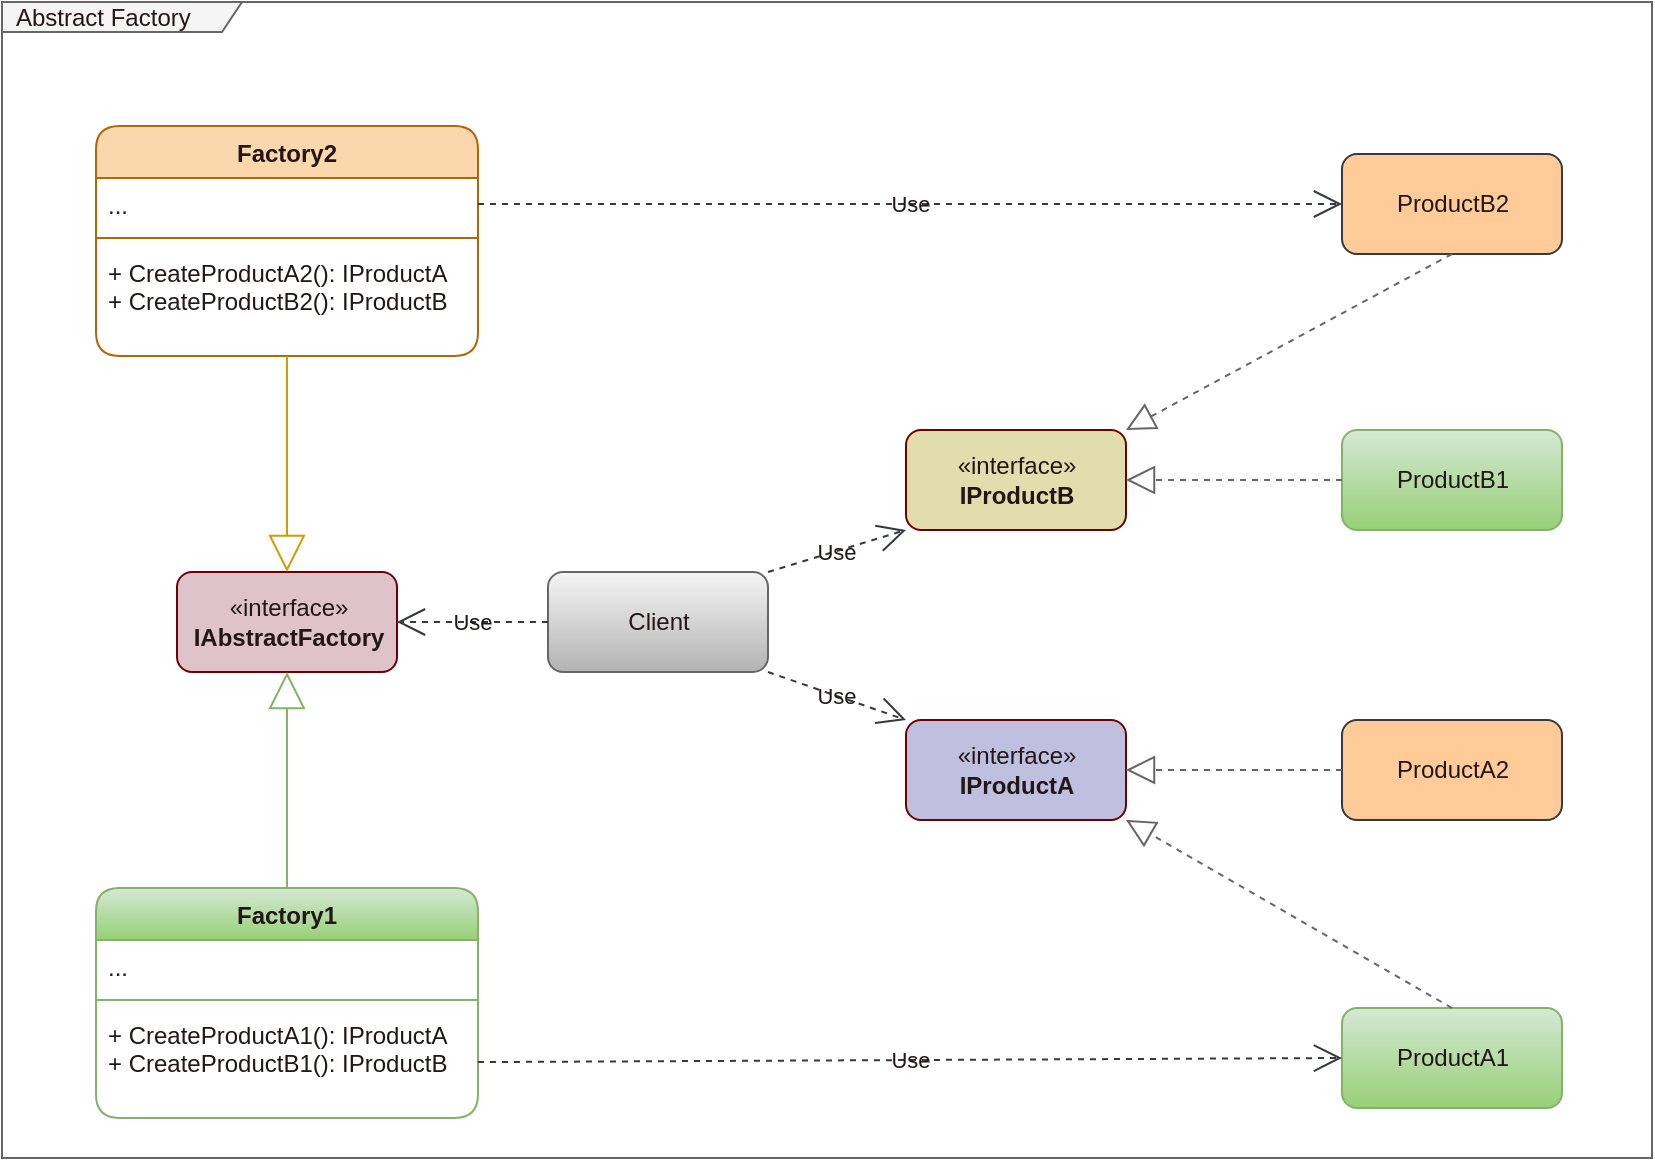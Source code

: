 <mxfile>
    <diagram id="sUUaPduqyuZYLTc3TDkt" name="1-AbstractFactory">
        <mxGraphModel dx="593" dy="540" grid="0" gridSize="10" guides="1" tooltips="1" connect="1" arrows="1" fold="1" page="1" pageScale="1" pageWidth="827" pageHeight="583" background="#ffffff" math="0" shadow="0">
            <root>
                <mxCell id="0"/>
                <mxCell id="1" parent="0"/>
                <mxCell id="35" value="" style="group;fontColor=#221616;labelBackgroundColor=none;strokeColor=none;fillColor=none;" parent="1" vertex="1" connectable="0">
                    <mxGeometry x="1" y="2" width="825" height="578" as="geometry"/>
                </mxCell>
                <mxCell id="15" value="&lt;span style=&quot;&quot;&gt;Abstract Factory&lt;/span&gt;" style="shape=umlFrame;whiteSpace=wrap;html=1;width=120;height=15;boundedLbl=1;verticalAlign=middle;align=left;spacingLeft=5;swimlaneLine=0;fontColor=#221616;shadow=0;fillColor=#f5f5f5;strokeColor=#666666;rounded=1;labelBackgroundColor=none;" parent="35" vertex="1">
                    <mxGeometry width="825.0" height="578" as="geometry"/>
                </mxCell>
                <mxCell id="36" value="«interface»&lt;br&gt;&lt;b&gt;IAbstractFactory&lt;/b&gt;" style="html=1;fillColor=#dfc3ca;fontColor=#221616;strokeColor=#6F0000;labelBackgroundColor=none;rounded=1;" parent="35" vertex="1">
                    <mxGeometry x="87.5" y="285" width="110" height="50" as="geometry"/>
                </mxCell>
                <mxCell id="38" value="«interface»&lt;br&gt;&lt;b&gt;IProductA&lt;/b&gt;" style="html=1;fillColor=#bfc0df;fontColor=#221616;strokeColor=#6F0000;labelBackgroundColor=none;rounded=1;" parent="35" vertex="1">
                    <mxGeometry x="452" y="359" width="110" height="50" as="geometry"/>
                </mxCell>
                <mxCell id="37" value="«interface»&lt;br&gt;&lt;b&gt;IProductB&lt;/b&gt;" style="html=1;fillColor=#e1ddad;fontColor=#221616;strokeColor=#6F0000;labelBackgroundColor=none;rounded=1;" parent="35" vertex="1">
                    <mxGeometry x="452" y="214" width="110" height="50" as="geometry"/>
                </mxCell>
                <mxCell id="39" value="Client" style="html=1;labelBackgroundColor=none;fillColor=#f5f5f5;gradientColor=#b3b3b3;strokeColor=#666666;fontColor=#221616;rounded=1;" parent="35" vertex="1">
                    <mxGeometry x="273" y="285" width="110" height="50" as="geometry"/>
                </mxCell>
                <mxCell id="41" value="Use" style="endArrow=open;endSize=12;dashed=1;html=1;strokeColor=#36393d;exitX=0;exitY=0.5;exitDx=0;exitDy=0;fillColor=#eeeeee;fontColor=#221616;labelBackgroundColor=none;" parent="35" source="39" target="36" edge="1">
                    <mxGeometry width="160" relative="1" as="geometry">
                        <mxPoint x="362" y="260" as="sourcePoint"/>
                        <mxPoint x="522" y="260" as="targetPoint"/>
                    </mxGeometry>
                </mxCell>
                <mxCell id="44" value="Use" style="endArrow=open;endSize=12;dashed=1;html=1;strokeColor=#36393d;fillColor=#eeeeee;entryX=0;entryY=1;entryDx=0;entryDy=0;exitX=1;exitY=0;exitDx=0;exitDy=0;fontColor=#221616;labelBackgroundColor=none;" parent="35" source="39" target="37" edge="1">
                    <mxGeometry width="160" relative="1" as="geometry">
                        <mxPoint x="642" y="185" as="sourcePoint"/>
                        <mxPoint x="221" y="258" as="targetPoint"/>
                    </mxGeometry>
                </mxCell>
                <mxCell id="45" value="Factory1" style="swimlane;fontStyle=1;align=center;verticalAlign=top;childLayout=stackLayout;horizontal=1;startSize=26;horizontalStack=0;resizeParent=1;resizeParentMax=0;resizeLast=0;collapsible=1;marginBottom=0;labelBackgroundColor=none;labelBorderColor=none;fillColor=#d5e8d4;strokeColor=#82b366;gradientColor=#97d077;fontColor=#221616;rounded=1;" parent="35" vertex="1">
                    <mxGeometry x="47" y="443" width="191" height="115" as="geometry"/>
                </mxCell>
                <mxCell id="46" value="..." style="text;strokeColor=none;fillColor=none;align=left;verticalAlign=top;spacingLeft=4;spacingRight=4;overflow=hidden;rotatable=0;points=[[0,0.5],[1,0.5]];portConstraint=eastwest;labelBackgroundColor=none;labelBorderColor=none;fontColor=#221616;" parent="45" vertex="1">
                    <mxGeometry y="26" width="191" height="26" as="geometry"/>
                </mxCell>
                <mxCell id="47" value="" style="line;strokeWidth=1;fillColor=none;align=left;verticalAlign=middle;spacingTop=-1;spacingLeft=3;spacingRight=3;rotatable=0;labelPosition=right;points=[];portConstraint=eastwest;strokeColor=inherit;fontColor=#221616;labelBackgroundColor=none;" parent="45" vertex="1">
                    <mxGeometry y="52" width="191" height="8" as="geometry"/>
                </mxCell>
                <mxCell id="48" value="+ CreateProductA1(): IProductA&#10;+ CreateProductB1(): IProductB" style="text;strokeColor=none;fillColor=none;align=left;verticalAlign=top;spacingLeft=4;spacingRight=4;overflow=hidden;rotatable=0;points=[[0,0.5],[1,0.5]];portConstraint=eastwest;fontColor=#221616;labelBackgroundColor=none;" parent="45" vertex="1">
                    <mxGeometry y="60" width="191" height="55" as="geometry"/>
                </mxCell>
                <mxCell id="43" value="Use" style="endArrow=open;endSize=12;dashed=1;html=1;strokeColor=#36393d;fillColor=#eeeeee;entryX=0;entryY=0;entryDx=0;entryDy=0;exitX=1;exitY=1;exitDx=0;exitDy=0;fontColor=#221616;labelBackgroundColor=none;" parent="35" source="39" target="38" edge="1">
                    <mxGeometry width="160" relative="1" as="geometry">
                        <mxPoint x="667" y="239" as="sourcePoint"/>
                        <mxPoint x="211" y="248" as="targetPoint"/>
                    </mxGeometry>
                </mxCell>
                <mxCell id="49" value="Factory2" style="swimlane;fontStyle=1;align=center;verticalAlign=top;childLayout=stackLayout;horizontal=1;startSize=26;horizontalStack=0;resizeParent=1;resizeParentMax=0;resizeLast=0;collapsible=1;marginBottom=0;labelBackgroundColor=none;labelBorderColor=none;fillColor=#fad7ac;strokeColor=#b46504;fontColor=#221616;rounded=1;" parent="35" vertex="1">
                    <mxGeometry x="47" y="62" width="191" height="115" as="geometry"/>
                </mxCell>
                <mxCell id="50" value="..." style="text;strokeColor=none;fillColor=none;align=left;verticalAlign=top;spacingLeft=4;spacingRight=4;overflow=hidden;rotatable=0;points=[[0,0.5],[1,0.5]];portConstraint=eastwest;labelBackgroundColor=none;labelBorderColor=none;fontColor=#221616;" parent="49" vertex="1">
                    <mxGeometry y="26" width="191" height="26" as="geometry"/>
                </mxCell>
                <mxCell id="51" value="" style="line;strokeWidth=1;fillColor=none;align=left;verticalAlign=middle;spacingTop=-1;spacingLeft=3;spacingRight=3;rotatable=0;labelPosition=right;points=[];portConstraint=eastwest;strokeColor=inherit;fontColor=#221616;labelBackgroundColor=none;" parent="49" vertex="1">
                    <mxGeometry y="52" width="191" height="8" as="geometry"/>
                </mxCell>
                <mxCell id="52" value="+ CreateProductA2(): IProductA&#10;+ CreateProductB2(): IProductB" style="text;strokeColor=none;fillColor=none;align=left;verticalAlign=top;spacingLeft=4;spacingRight=4;overflow=hidden;rotatable=0;points=[[0,0.5],[1,0.5]];portConstraint=eastwest;fontColor=#221616;labelBackgroundColor=none;" parent="49" vertex="1">
                    <mxGeometry y="60" width="191" height="55" as="geometry"/>
                </mxCell>
                <mxCell id="54" value="" style="endArrow=block;endSize=16;endFill=0;html=1;shadow=0;swimlaneLine=0;fontColor=#221616;labelBackgroundColor=none;fillColor=#ffe6cc;strokeColor=#d79b00;entryX=0.5;entryY=0;entryDx=0;entryDy=0;" parent="35" source="52" target="36" edge="1">
                    <mxGeometry width="160" relative="1" as="geometry">
                        <mxPoint x="223.858" y="197.57" as="sourcePoint"/>
                        <mxPoint x="266.592" y="259.97" as="targetPoint"/>
                    </mxGeometry>
                </mxCell>
                <mxCell id="55" value="" style="endArrow=block;endSize=16;endFill=0;html=1;exitX=0.5;exitY=0;exitDx=0;exitDy=0;shadow=0;swimlaneLine=0;fontColor=#221616;labelBackgroundColor=none;fillColor=#d5e8d4;strokeColor=#82b366;entryX=0.5;entryY=1;entryDx=0;entryDy=0;gradientColor=#97d077;" parent="35" source="45" target="36" edge="1">
                    <mxGeometry width="160" relative="1" as="geometry">
                        <mxPoint x="107.806" y="186.12" as="sourcePoint"/>
                        <mxPoint x="136.529" y="223" as="targetPoint"/>
                    </mxGeometry>
                </mxCell>
                <mxCell id="56" value="ProductB1" style="html=1;labelBackgroundColor=none;labelBorderColor=none;fillColor=#d5e8d4;gradientColor=#97d077;strokeColor=#82b366;fontColor=#221616;rounded=1;" parent="35" vertex="1">
                    <mxGeometry x="670" y="214" width="110" height="50" as="geometry"/>
                </mxCell>
                <mxCell id="57" value="ProductA1" style="html=1;labelBackgroundColor=none;labelBorderColor=none;fillColor=#d5e8d4;gradientColor=#97d077;strokeColor=#82b366;fontColor=#221616;rounded=1;" parent="35" vertex="1">
                    <mxGeometry x="670" y="503" width="110" height="50" as="geometry"/>
                </mxCell>
                <mxCell id="58" value="ProductB2" style="html=1;labelBackgroundColor=none;labelBorderColor=none;fillColor=#ffcc99;strokeColor=#36393d;fontColor=#221616;rounded=1;" parent="35" vertex="1">
                    <mxGeometry x="670" y="76" width="110" height="50" as="geometry"/>
                </mxCell>
                <mxCell id="59" value="ProductA2" style="html=1;labelBackgroundColor=none;labelBorderColor=none;fillColor=#ffcc99;strokeColor=#36393d;fontColor=#221616;rounded=1;" parent="35" vertex="1">
                    <mxGeometry x="670" y="359" width="110" height="50" as="geometry"/>
                </mxCell>
                <mxCell id="60" value="" style="endArrow=block;dashed=1;endFill=0;endSize=12;html=1;strokeColor=#666666;fontColor=#221616;fillColor=#f5f5f5;gradientColor=#b3b3b3;entryX=1;entryY=0.5;entryDx=0;entryDy=0;exitX=0;exitY=0.5;exitDx=0;exitDy=0;labelBackgroundColor=none;" parent="35" source="56" target="37" edge="1">
                    <mxGeometry width="160" relative="1" as="geometry">
                        <mxPoint x="358" y="143" as="sourcePoint"/>
                        <mxPoint x="518" y="143" as="targetPoint"/>
                    </mxGeometry>
                </mxCell>
                <mxCell id="61" value="" style="endArrow=block;dashed=1;endFill=0;endSize=12;html=1;strokeColor=#666666;fontColor=#221616;fillColor=#f5f5f5;gradientColor=#b3b3b3;exitX=0;exitY=0.5;exitDx=0;exitDy=0;entryX=1;entryY=0.5;entryDx=0;entryDy=0;labelBackgroundColor=none;" parent="35" source="59" target="38" edge="1">
                    <mxGeometry width="160" relative="1" as="geometry">
                        <mxPoint x="368" y="153" as="sourcePoint"/>
                        <mxPoint x="528" y="153" as="targetPoint"/>
                    </mxGeometry>
                </mxCell>
                <mxCell id="62" value="" style="endArrow=block;dashed=1;endFill=0;endSize=12;html=1;strokeColor=#666666;fontColor=#221616;fillColor=#f5f5f5;gradientColor=#b3b3b3;entryX=1;entryY=1;entryDx=0;entryDy=0;exitX=0.5;exitY=0;exitDx=0;exitDy=0;labelBackgroundColor=none;" parent="35" source="57" target="38" edge="1">
                    <mxGeometry width="160" relative="1" as="geometry">
                        <mxPoint x="368" y="153" as="sourcePoint"/>
                        <mxPoint x="528" y="153" as="targetPoint"/>
                    </mxGeometry>
                </mxCell>
                <mxCell id="63" value="" style="endArrow=block;dashed=1;endFill=0;endSize=12;html=1;strokeColor=#666666;fontColor=#221616;fillColor=#f5f5f5;gradientColor=#b3b3b3;entryX=1;entryY=0;entryDx=0;entryDy=0;exitX=0.5;exitY=1;exitDx=0;exitDy=0;labelBackgroundColor=none;" parent="35" source="58" target="37" edge="1">
                    <mxGeometry width="160" relative="1" as="geometry">
                        <mxPoint x="680" y="451" as="sourcePoint"/>
                        <mxPoint x="559" y="283" as="targetPoint"/>
                    </mxGeometry>
                </mxCell>
                <mxCell id="64" value="Use" style="endArrow=open;endSize=12;dashed=1;html=1;strokeColor=#36393d;fillColor=#ffcc99;entryX=0;entryY=0.5;entryDx=0;entryDy=0;exitX=1;exitY=0.5;exitDx=0;exitDy=0;fontColor=#221616;labelBackgroundColor=none;" parent="35" source="50" target="58" edge="1">
                    <mxGeometry width="160" relative="1" as="geometry">
                        <mxPoint x="393" y="295" as="sourcePoint"/>
                        <mxPoint x="462" y="278" as="targetPoint"/>
                    </mxGeometry>
                </mxCell>
                <mxCell id="65" value="Use" style="endArrow=open;endSize=12;dashed=1;html=1;strokeColor=#36393d;fillColor=#cdeb8b;entryX=0;entryY=0.5;entryDx=0;entryDy=0;fontColor=#221616;labelBackgroundColor=none;" parent="35" source="48" target="57" edge="1">
                    <mxGeometry width="160" relative="1" as="geometry">
                        <mxPoint x="248" y="159.5" as="sourcePoint"/>
                        <mxPoint x="680" y="97" as="targetPoint"/>
                    </mxGeometry>
                </mxCell>
            </root>
        </mxGraphModel>
    </diagram>
</mxfile>